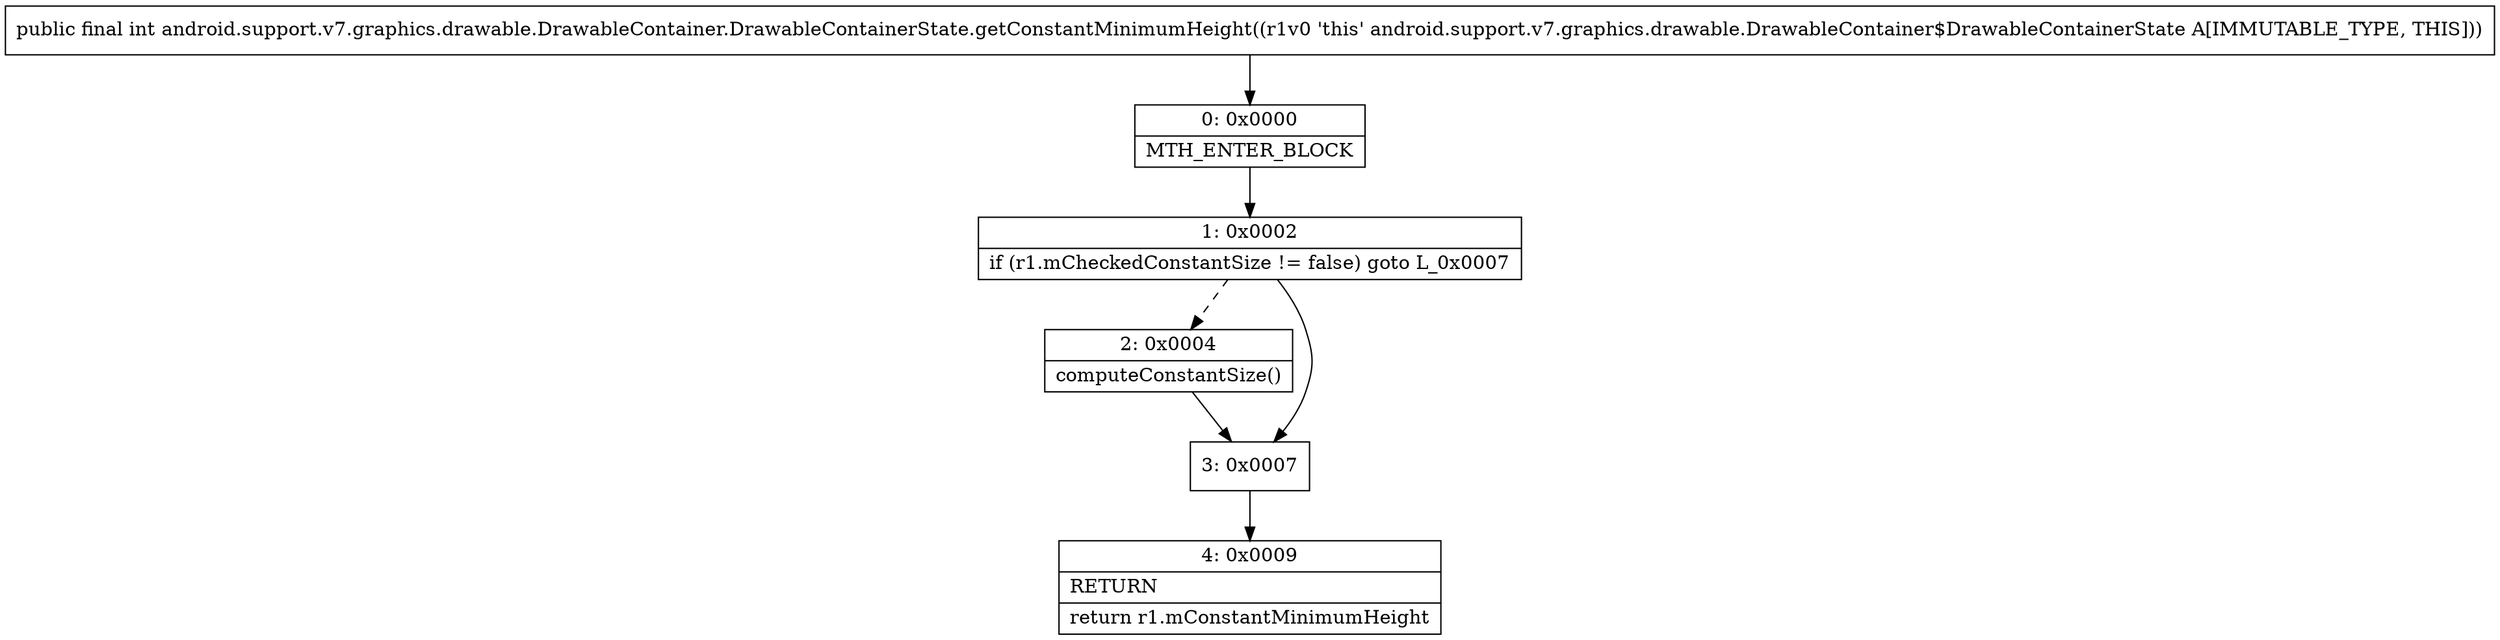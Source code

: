 digraph "CFG forandroid.support.v7.graphics.drawable.DrawableContainer.DrawableContainerState.getConstantMinimumHeight()I" {
Node_0 [shape=record,label="{0\:\ 0x0000|MTH_ENTER_BLOCK\l}"];
Node_1 [shape=record,label="{1\:\ 0x0002|if (r1.mCheckedConstantSize != false) goto L_0x0007\l}"];
Node_2 [shape=record,label="{2\:\ 0x0004|computeConstantSize()\l}"];
Node_3 [shape=record,label="{3\:\ 0x0007}"];
Node_4 [shape=record,label="{4\:\ 0x0009|RETURN\l|return r1.mConstantMinimumHeight\l}"];
MethodNode[shape=record,label="{public final int android.support.v7.graphics.drawable.DrawableContainer.DrawableContainerState.getConstantMinimumHeight((r1v0 'this' android.support.v7.graphics.drawable.DrawableContainer$DrawableContainerState A[IMMUTABLE_TYPE, THIS])) }"];
MethodNode -> Node_0;
Node_0 -> Node_1;
Node_1 -> Node_2[style=dashed];
Node_1 -> Node_3;
Node_2 -> Node_3;
Node_3 -> Node_4;
}

